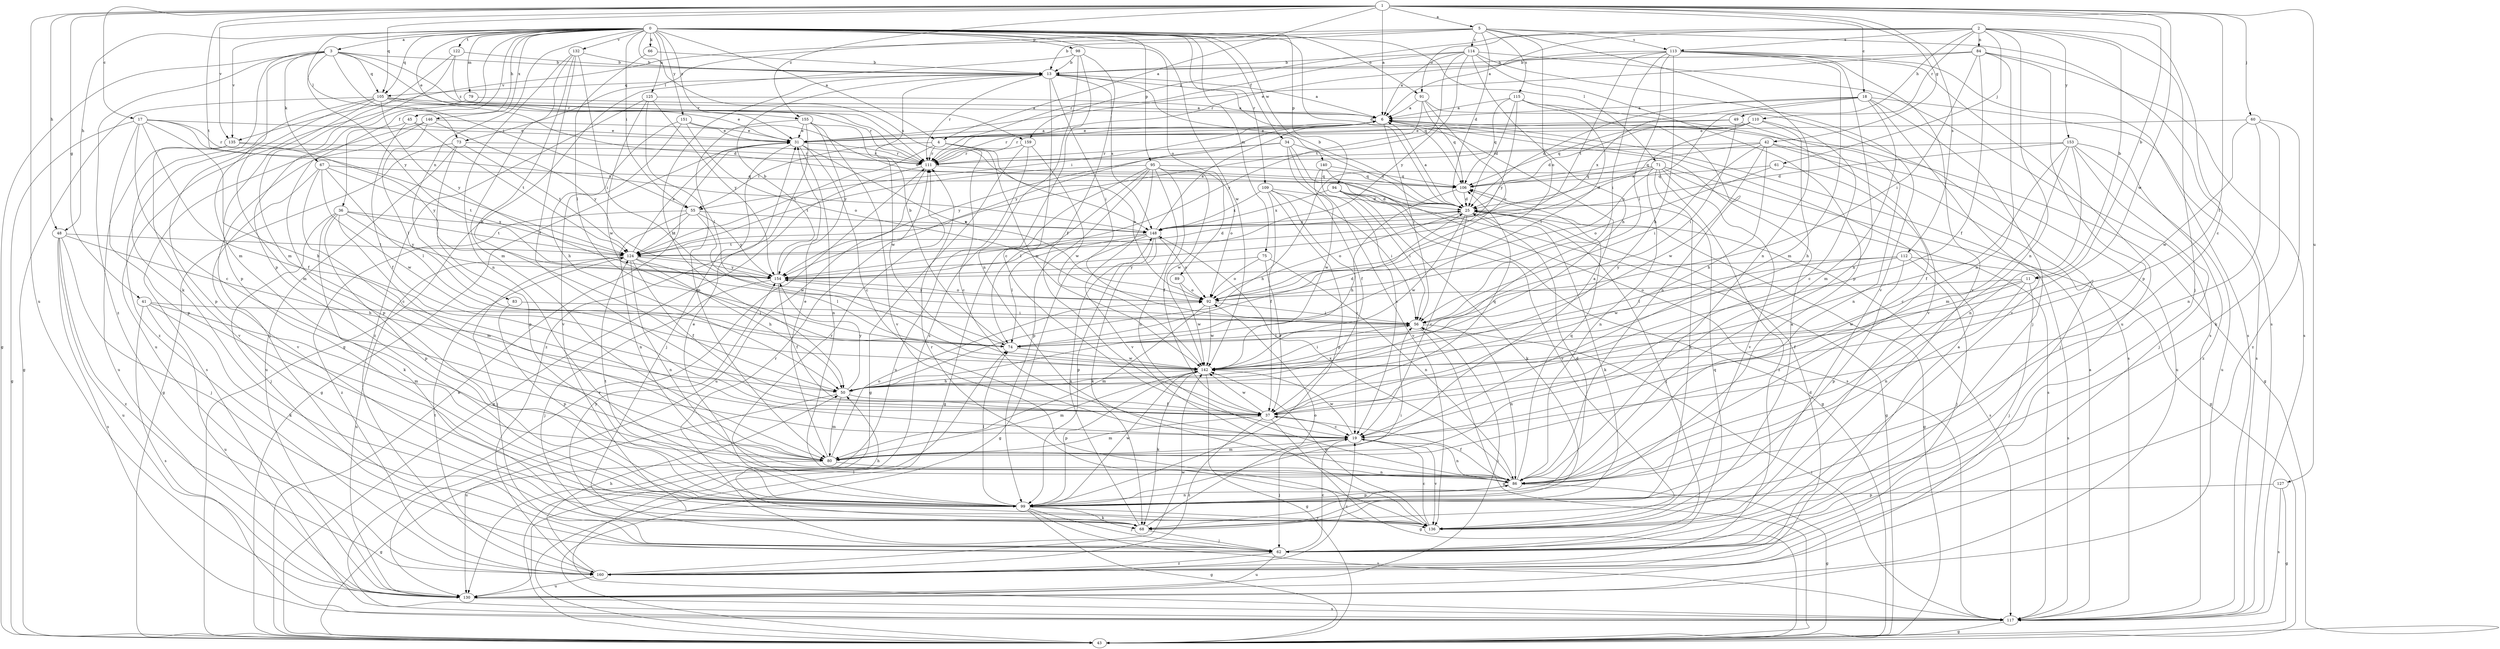 strict digraph  {
0;
1;
2;
3;
4;
5;
6;
11;
13;
17;
18;
19;
25;
31;
34;
36;
37;
41;
42;
43;
45;
48;
49;
50;
55;
56;
60;
61;
62;
66;
67;
68;
71;
73;
74;
75;
79;
80;
83;
84;
86;
89;
91;
92;
94;
95;
98;
99;
105;
106;
109;
110;
111;
112;
113;
114;
115;
117;
122;
124;
125;
127;
130;
132;
135;
136;
140;
142;
146;
148;
151;
153;
154;
155;
159;
160;
0 -> 3  [label=a];
0 -> 4  [label=a];
0 -> 25  [label=d];
0 -> 31  [label=e];
0 -> 34  [label=f];
0 -> 36  [label=f];
0 -> 45  [label=h];
0 -> 48  [label=h];
0 -> 55  [label=i];
0 -> 66  [label=k];
0 -> 71  [label=l];
0 -> 73  [label=l];
0 -> 75  [label=m];
0 -> 79  [label=m];
0 -> 83  [label=n];
0 -> 89  [label=o];
0 -> 91  [label=o];
0 -> 94  [label=p];
0 -> 95  [label=p];
0 -> 98  [label=p];
0 -> 99  [label=p];
0 -> 105  [label=q];
0 -> 109  [label=r];
0 -> 122  [label=t];
0 -> 125  [label=u];
0 -> 132  [label=v];
0 -> 135  [label=v];
0 -> 140  [label=w];
0 -> 142  [label=w];
0 -> 146  [label=x];
0 -> 148  [label=x];
0 -> 151  [label=y];
0 -> 155  [label=z];
1 -> 4  [label=a];
1 -> 5  [label=a];
1 -> 6  [label=a];
1 -> 11  [label=b];
1 -> 17  [label=c];
1 -> 18  [label=c];
1 -> 37  [label=f];
1 -> 41  [label=g];
1 -> 42  [label=g];
1 -> 48  [label=h];
1 -> 60  [label=j];
1 -> 105  [label=q];
1 -> 112  [label=s];
1 -> 124  [label=t];
1 -> 127  [label=u];
1 -> 130  [label=u];
1 -> 135  [label=v];
1 -> 142  [label=w];
1 -> 155  [label=z];
2 -> 6  [label=a];
2 -> 11  [label=b];
2 -> 19  [label=c];
2 -> 49  [label=h];
2 -> 61  [label=j];
2 -> 62  [label=j];
2 -> 84  [label=n];
2 -> 86  [label=n];
2 -> 91  [label=o];
2 -> 110  [label=r];
2 -> 113  [label=s];
2 -> 153  [label=y];
2 -> 159  [label=z];
3 -> 13  [label=b];
3 -> 43  [label=g];
3 -> 55  [label=i];
3 -> 67  [label=k];
3 -> 68  [label=k];
3 -> 80  [label=m];
3 -> 105  [label=q];
3 -> 111  [label=r];
3 -> 154  [label=y];
3 -> 159  [label=z];
3 -> 160  [label=z];
4 -> 19  [label=c];
4 -> 55  [label=i];
4 -> 92  [label=o];
4 -> 111  [label=r];
4 -> 124  [label=t];
4 -> 142  [label=w];
5 -> 13  [label=b];
5 -> 25  [label=d];
5 -> 73  [label=l];
5 -> 86  [label=n];
5 -> 92  [label=o];
5 -> 113  [label=s];
5 -> 114  [label=s];
5 -> 115  [label=s];
5 -> 117  [label=s];
5 -> 135  [label=v];
6 -> 31  [label=e];
6 -> 43  [label=g];
6 -> 55  [label=i];
6 -> 56  [label=i];
6 -> 111  [label=r];
6 -> 154  [label=y];
11 -> 37  [label=f];
11 -> 62  [label=j];
11 -> 86  [label=n];
11 -> 92  [label=o];
11 -> 142  [label=w];
13 -> 6  [label=a];
13 -> 19  [label=c];
13 -> 50  [label=h];
13 -> 56  [label=i];
13 -> 105  [label=q];
13 -> 106  [label=q];
13 -> 111  [label=r];
13 -> 148  [label=x];
17 -> 19  [label=c];
17 -> 31  [label=e];
17 -> 37  [label=f];
17 -> 43  [label=g];
17 -> 50  [label=h];
17 -> 99  [label=p];
17 -> 111  [label=r];
17 -> 148  [label=x];
18 -> 6  [label=a];
18 -> 25  [label=d];
18 -> 62  [label=j];
18 -> 80  [label=m];
18 -> 92  [label=o];
18 -> 117  [label=s];
18 -> 136  [label=v];
18 -> 148  [label=x];
19 -> 6  [label=a];
19 -> 62  [label=j];
19 -> 80  [label=m];
19 -> 86  [label=n];
19 -> 136  [label=v];
19 -> 142  [label=w];
25 -> 6  [label=a];
25 -> 13  [label=b];
25 -> 19  [label=c];
25 -> 43  [label=g];
25 -> 62  [label=j];
25 -> 68  [label=k];
25 -> 92  [label=o];
25 -> 117  [label=s];
25 -> 142  [label=w];
25 -> 148  [label=x];
31 -> 6  [label=a];
31 -> 19  [label=c];
31 -> 43  [label=g];
31 -> 62  [label=j];
31 -> 86  [label=n];
31 -> 92  [label=o];
31 -> 111  [label=r];
34 -> 25  [label=d];
34 -> 37  [label=f];
34 -> 111  [label=r];
34 -> 117  [label=s];
34 -> 136  [label=v];
34 -> 154  [label=y];
36 -> 62  [label=j];
36 -> 68  [label=k];
36 -> 80  [label=m];
36 -> 99  [label=p];
36 -> 124  [label=t];
36 -> 148  [label=x];
36 -> 154  [label=y];
37 -> 19  [label=c];
37 -> 43  [label=g];
37 -> 80  [label=m];
37 -> 106  [label=q];
37 -> 142  [label=w];
37 -> 160  [label=z];
41 -> 56  [label=i];
41 -> 68  [label=k];
41 -> 80  [label=m];
41 -> 117  [label=s];
41 -> 130  [label=u];
42 -> 50  [label=h];
42 -> 56  [label=i];
42 -> 62  [label=j];
42 -> 106  [label=q];
42 -> 111  [label=r];
42 -> 130  [label=u];
42 -> 142  [label=w];
43 -> 31  [label=e];
45 -> 31  [label=e];
45 -> 37  [label=f];
45 -> 99  [label=p];
45 -> 124  [label=t];
48 -> 50  [label=h];
48 -> 62  [label=j];
48 -> 117  [label=s];
48 -> 124  [label=t];
48 -> 130  [label=u];
48 -> 160  [label=z];
49 -> 31  [label=e];
49 -> 56  [label=i];
49 -> 86  [label=n];
49 -> 111  [label=r];
50 -> 37  [label=f];
50 -> 80  [label=m];
50 -> 130  [label=u];
50 -> 154  [label=y];
55 -> 86  [label=n];
55 -> 124  [label=t];
55 -> 142  [label=w];
55 -> 148  [label=x];
55 -> 154  [label=y];
55 -> 160  [label=z];
56 -> 43  [label=g];
56 -> 74  [label=l];
56 -> 86  [label=n];
60 -> 31  [label=e];
60 -> 68  [label=k];
60 -> 86  [label=n];
60 -> 142  [label=w];
60 -> 160  [label=z];
61 -> 19  [label=c];
61 -> 92  [label=o];
61 -> 106  [label=q];
62 -> 19  [label=c];
62 -> 106  [label=q];
62 -> 111  [label=r];
62 -> 130  [label=u];
62 -> 160  [label=z];
66 -> 13  [label=b];
66 -> 74  [label=l];
67 -> 19  [label=c];
67 -> 74  [label=l];
67 -> 106  [label=q];
67 -> 124  [label=t];
67 -> 136  [label=v];
67 -> 142  [label=w];
68 -> 50  [label=h];
68 -> 62  [label=j];
68 -> 92  [label=o];
68 -> 148  [label=x];
68 -> 154  [label=y];
71 -> 25  [label=d];
71 -> 43  [label=g];
71 -> 50  [label=h];
71 -> 68  [label=k];
71 -> 86  [label=n];
71 -> 106  [label=q];
71 -> 117  [label=s];
71 -> 136  [label=v];
71 -> 160  [label=z];
73 -> 43  [label=g];
73 -> 99  [label=p];
73 -> 111  [label=r];
73 -> 124  [label=t];
73 -> 130  [label=u];
74 -> 13  [label=b];
74 -> 25  [label=d];
74 -> 142  [label=w];
75 -> 37  [label=f];
75 -> 86  [label=n];
75 -> 92  [label=o];
75 -> 154  [label=y];
79 -> 6  [label=a];
79 -> 130  [label=u];
80 -> 31  [label=e];
80 -> 43  [label=g];
80 -> 86  [label=n];
80 -> 92  [label=o];
83 -> 56  [label=i];
83 -> 99  [label=p];
84 -> 13  [label=b];
84 -> 31  [label=e];
84 -> 37  [label=f];
84 -> 56  [label=i];
84 -> 86  [label=n];
84 -> 99  [label=p];
84 -> 117  [label=s];
86 -> 37  [label=f];
86 -> 43  [label=g];
86 -> 99  [label=p];
86 -> 106  [label=q];
86 -> 148  [label=x];
89 -> 92  [label=o];
89 -> 142  [label=w];
91 -> 6  [label=a];
91 -> 92  [label=o];
91 -> 106  [label=q];
91 -> 117  [label=s];
91 -> 154  [label=y];
92 -> 56  [label=i];
92 -> 80  [label=m];
92 -> 142  [label=w];
92 -> 154  [label=y];
94 -> 25  [label=d];
94 -> 43  [label=g];
94 -> 56  [label=i];
94 -> 68  [label=k];
94 -> 136  [label=v];
94 -> 148  [label=x];
95 -> 37  [label=f];
95 -> 43  [label=g];
95 -> 74  [label=l];
95 -> 86  [label=n];
95 -> 92  [label=o];
95 -> 99  [label=p];
95 -> 106  [label=q];
95 -> 124  [label=t];
95 -> 136  [label=v];
95 -> 142  [label=w];
98 -> 13  [label=b];
98 -> 37  [label=f];
98 -> 43  [label=g];
98 -> 86  [label=n];
98 -> 117  [label=s];
99 -> 25  [label=d];
99 -> 31  [label=e];
99 -> 43  [label=g];
99 -> 56  [label=i];
99 -> 62  [label=j];
99 -> 68  [label=k];
99 -> 74  [label=l];
99 -> 86  [label=n];
99 -> 111  [label=r];
99 -> 117  [label=s];
99 -> 124  [label=t];
99 -> 136  [label=v];
99 -> 142  [label=w];
105 -> 6  [label=a];
105 -> 25  [label=d];
105 -> 31  [label=e];
105 -> 43  [label=g];
105 -> 80  [label=m];
105 -> 99  [label=p];
105 -> 111  [label=r];
105 -> 154  [label=y];
105 -> 160  [label=z];
106 -> 25  [label=d];
106 -> 50  [label=h];
109 -> 19  [label=c];
109 -> 25  [label=d];
109 -> 37  [label=f];
109 -> 56  [label=i];
109 -> 99  [label=p];
109 -> 148  [label=x];
110 -> 19  [label=c];
110 -> 25  [label=d];
110 -> 31  [label=e];
110 -> 50  [label=h];
110 -> 106  [label=q];
110 -> 148  [label=x];
111 -> 43  [label=g];
111 -> 106  [label=q];
111 -> 130  [label=u];
112 -> 62  [label=j];
112 -> 74  [label=l];
112 -> 99  [label=p];
112 -> 117  [label=s];
112 -> 142  [label=w];
112 -> 154  [label=y];
113 -> 13  [label=b];
113 -> 50  [label=h];
113 -> 56  [label=i];
113 -> 74  [label=l];
113 -> 80  [label=m];
113 -> 86  [label=n];
113 -> 111  [label=r];
113 -> 117  [label=s];
113 -> 124  [label=t];
113 -> 130  [label=u];
113 -> 136  [label=v];
114 -> 6  [label=a];
114 -> 13  [label=b];
114 -> 50  [label=h];
114 -> 99  [label=p];
114 -> 111  [label=r];
114 -> 117  [label=s];
114 -> 124  [label=t];
114 -> 136  [label=v];
114 -> 154  [label=y];
115 -> 6  [label=a];
115 -> 25  [label=d];
115 -> 74  [label=l];
115 -> 86  [label=n];
115 -> 106  [label=q];
115 -> 136  [label=v];
115 -> 154  [label=y];
117 -> 6  [label=a];
117 -> 43  [label=g];
117 -> 56  [label=i];
117 -> 111  [label=r];
122 -> 13  [label=b];
122 -> 80  [label=m];
122 -> 99  [label=p];
122 -> 111  [label=r];
124 -> 25  [label=d];
124 -> 31  [label=e];
124 -> 37  [label=f];
124 -> 50  [label=h];
124 -> 62  [label=j];
124 -> 74  [label=l];
124 -> 86  [label=n];
124 -> 130  [label=u];
124 -> 154  [label=y];
125 -> 6  [label=a];
125 -> 74  [label=l];
125 -> 142  [label=w];
125 -> 154  [label=y];
125 -> 160  [label=z];
127 -> 43  [label=g];
127 -> 99  [label=p];
127 -> 117  [label=s];
130 -> 56  [label=i];
130 -> 74  [label=l];
130 -> 117  [label=s];
132 -> 13  [label=b];
132 -> 37  [label=f];
132 -> 50  [label=h];
132 -> 56  [label=i];
132 -> 80  [label=m];
132 -> 86  [label=n];
135 -> 111  [label=r];
135 -> 130  [label=u];
135 -> 136  [label=v];
135 -> 154  [label=y];
136 -> 6  [label=a];
136 -> 19  [label=c];
136 -> 111  [label=r];
136 -> 142  [label=w];
140 -> 19  [label=c];
140 -> 43  [label=g];
140 -> 106  [label=q];
140 -> 142  [label=w];
142 -> 43  [label=g];
142 -> 50  [label=h];
142 -> 56  [label=i];
142 -> 68  [label=k];
142 -> 80  [label=m];
142 -> 99  [label=p];
146 -> 31  [label=e];
146 -> 62  [label=j];
146 -> 74  [label=l];
146 -> 117  [label=s];
146 -> 154  [label=y];
148 -> 6  [label=a];
148 -> 43  [label=g];
148 -> 68  [label=k];
148 -> 74  [label=l];
148 -> 92  [label=o];
148 -> 99  [label=p];
148 -> 124  [label=t];
151 -> 25  [label=d];
151 -> 31  [label=e];
151 -> 50  [label=h];
151 -> 92  [label=o];
151 -> 136  [label=v];
153 -> 25  [label=d];
153 -> 37  [label=f];
153 -> 62  [label=j];
153 -> 80  [label=m];
153 -> 86  [label=n];
153 -> 111  [label=r];
153 -> 130  [label=u];
153 -> 160  [label=z];
154 -> 13  [label=b];
154 -> 37  [label=f];
154 -> 62  [label=j];
154 -> 92  [label=o];
155 -> 31  [label=e];
155 -> 80  [label=m];
155 -> 136  [label=v];
155 -> 142  [label=w];
155 -> 154  [label=y];
155 -> 160  [label=z];
159 -> 43  [label=g];
159 -> 111  [label=r];
159 -> 130  [label=u];
159 -> 142  [label=w];
160 -> 6  [label=a];
160 -> 19  [label=c];
160 -> 25  [label=d];
160 -> 50  [label=h];
160 -> 124  [label=t];
160 -> 130  [label=u];
160 -> 142  [label=w];
}
